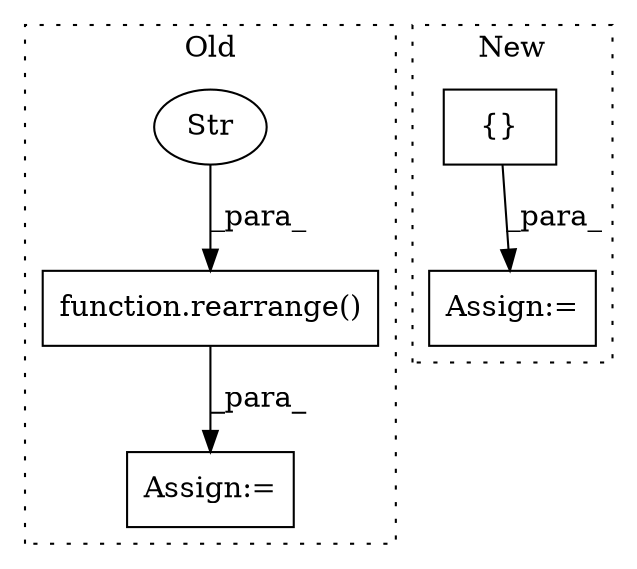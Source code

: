 digraph G {
subgraph cluster0 {
1 [label="function.rearrange()" a="75" s="3291,3328" l="10,1" shape="box"];
3 [label="Str" a="66" s="3314" l="14" shape="ellipse"];
5 [label="Assign:=" a="68" s="3269" l="3" shape="box"];
label = "Old";
style="dotted";
}
subgraph cluster1 {
2 [label="{}" a="59" s="2550,2550" l="2,1" shape="box"];
4 [label="Assign:=" a="68" s="4015" l="3" shape="box"];
label = "New";
style="dotted";
}
1 -> 5 [label="_para_"];
2 -> 4 [label="_para_"];
3 -> 1 [label="_para_"];
}